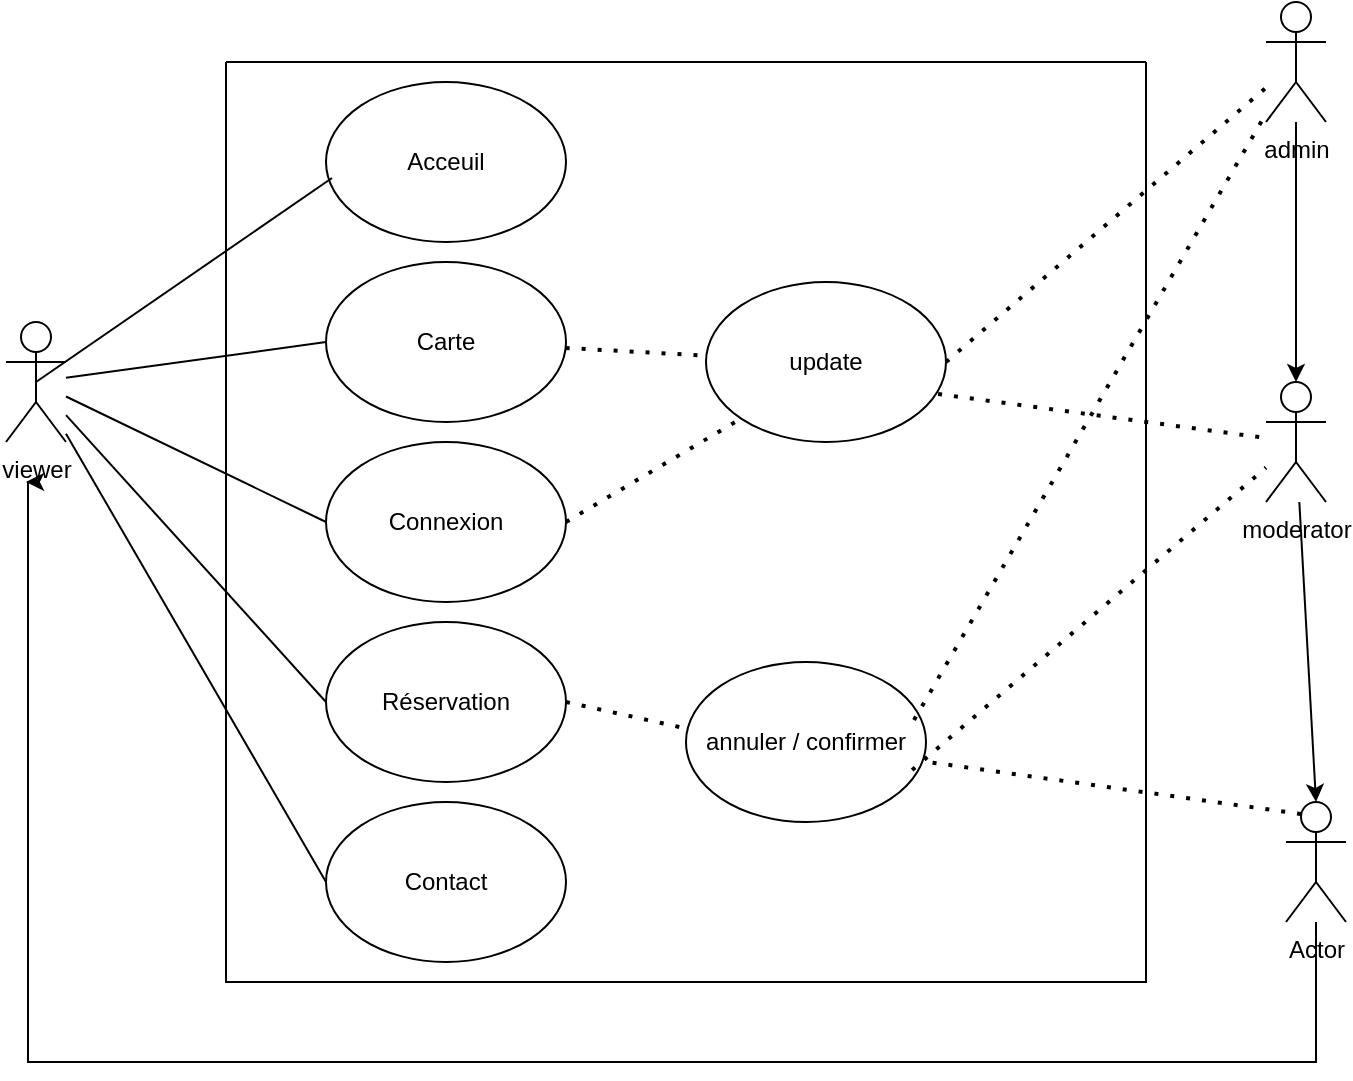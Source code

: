 <mxfile version="24.7.10">
  <diagram name="Page-1" id="XqG9J49oKm_DCmRyl4lg">
    <mxGraphModel dx="1434" dy="746" grid="1" gridSize="10" guides="1" tooltips="1" connect="1" arrows="1" fold="1" page="1" pageScale="1" pageWidth="827" pageHeight="1169" math="0" shadow="0">
      <root>
        <mxCell id="0" />
        <mxCell id="1" parent="0" />
        <mxCell id="uIOlqVOY48ZLax6x_tjt-5" value="" style="swimlane;startSize=0;" vertex="1" parent="1">
          <mxGeometry x="190" y="80" width="460" height="460" as="geometry" />
        </mxCell>
        <mxCell id="uIOlqVOY48ZLax6x_tjt-6" value="annuler / confirmer" style="ellipse;whiteSpace=wrap;html=1;" vertex="1" parent="uIOlqVOY48ZLax6x_tjt-5">
          <mxGeometry x="230" y="300" width="120" height="80" as="geometry" />
        </mxCell>
        <mxCell id="uIOlqVOY48ZLax6x_tjt-24" value="update" style="ellipse;whiteSpace=wrap;html=1;" vertex="1" parent="uIOlqVOY48ZLax6x_tjt-5">
          <mxGeometry x="240" y="110" width="120" height="80" as="geometry" />
        </mxCell>
        <mxCell id="uIOlqVOY48ZLax6x_tjt-4" value="Contact" style="ellipse;whiteSpace=wrap;html=1;" vertex="1" parent="uIOlqVOY48ZLax6x_tjt-5">
          <mxGeometry x="50" y="370" width="120" height="80" as="geometry" />
        </mxCell>
        <mxCell id="uIOlqVOY48ZLax6x_tjt-3" value="Réservation" style="ellipse;whiteSpace=wrap;html=1;" vertex="1" parent="uIOlqVOY48ZLax6x_tjt-5">
          <mxGeometry x="50" y="280" width="120" height="80" as="geometry" />
        </mxCell>
        <mxCell id="uIOlqVOY48ZLax6x_tjt-7" value="" style="endArrow=none;dashed=1;html=1;dashPattern=1 3;strokeWidth=2;rounded=0;exitX=1;exitY=0.5;exitDx=0;exitDy=0;entryX=-0.008;entryY=0.413;entryDx=0;entryDy=0;entryPerimeter=0;" edge="1" parent="uIOlqVOY48ZLax6x_tjt-5" source="uIOlqVOY48ZLax6x_tjt-3" target="uIOlqVOY48ZLax6x_tjt-6">
          <mxGeometry width="50" height="50" relative="1" as="geometry">
            <mxPoint x="200" y="330" as="sourcePoint" />
            <mxPoint x="250" y="280" as="targetPoint" />
          </mxGeometry>
        </mxCell>
        <mxCell id="uIOlqVOY48ZLax6x_tjt-27" value="Connexion" style="ellipse;whiteSpace=wrap;html=1;" vertex="1" parent="uIOlqVOY48ZLax6x_tjt-5">
          <mxGeometry x="50" y="190" width="120" height="80" as="geometry" />
        </mxCell>
        <mxCell id="uIOlqVOY48ZLax6x_tjt-1" value="Acceuil" style="ellipse;whiteSpace=wrap;html=1;" vertex="1" parent="uIOlqVOY48ZLax6x_tjt-5">
          <mxGeometry x="50" y="10" width="120" height="80" as="geometry" />
        </mxCell>
        <mxCell id="uIOlqVOY48ZLax6x_tjt-2" value="Carte" style="ellipse;whiteSpace=wrap;html=1;" vertex="1" parent="uIOlqVOY48ZLax6x_tjt-5">
          <mxGeometry x="50" y="100" width="120" height="80" as="geometry" />
        </mxCell>
        <mxCell id="uIOlqVOY48ZLax6x_tjt-23" value="" style="endArrow=none;dashed=1;html=1;dashPattern=1 3;strokeWidth=2;rounded=0;" edge="1" parent="uIOlqVOY48ZLax6x_tjt-5" source="uIOlqVOY48ZLax6x_tjt-2" target="uIOlqVOY48ZLax6x_tjt-24">
          <mxGeometry width="50" height="50" relative="1" as="geometry">
            <mxPoint x="200" y="330" as="sourcePoint" />
            <mxPoint x="250" y="280" as="targetPoint" />
          </mxGeometry>
        </mxCell>
        <mxCell id="uIOlqVOY48ZLax6x_tjt-32" value="" style="endArrow=none;dashed=1;html=1;dashPattern=1 3;strokeWidth=2;rounded=0;entryX=0;entryY=1;entryDx=0;entryDy=0;exitX=1;exitY=0.5;exitDx=0;exitDy=0;" edge="1" parent="uIOlqVOY48ZLax6x_tjt-5" source="uIOlqVOY48ZLax6x_tjt-27" target="uIOlqVOY48ZLax6x_tjt-24">
          <mxGeometry width="50" height="50" relative="1" as="geometry">
            <mxPoint x="200" y="330" as="sourcePoint" />
            <mxPoint x="250" y="280" as="targetPoint" />
          </mxGeometry>
        </mxCell>
        <mxCell id="uIOlqVOY48ZLax6x_tjt-8" value="moderator" style="shape=umlActor;verticalLabelPosition=bottom;verticalAlign=top;html=1;outlineConnect=0;" vertex="1" parent="1">
          <mxGeometry x="710" y="240" width="30" height="60" as="geometry" />
        </mxCell>
        <mxCell id="uIOlqVOY48ZLax6x_tjt-9" value="viewer" style="shape=umlActor;verticalLabelPosition=bottom;verticalAlign=top;html=1;outlineConnect=0;" vertex="1" parent="1">
          <mxGeometry x="80" y="210" width="30" height="60" as="geometry" />
        </mxCell>
        <mxCell id="uIOlqVOY48ZLax6x_tjt-10" value="" style="endArrow=none;html=1;rounded=0;entryX=0.025;entryY=0.6;entryDx=0;entryDy=0;entryPerimeter=0;exitX=0.5;exitY=0.5;exitDx=0;exitDy=0;exitPerimeter=0;" edge="1" parent="1" source="uIOlqVOY48ZLax6x_tjt-9" target="uIOlqVOY48ZLax6x_tjt-1">
          <mxGeometry width="50" height="50" relative="1" as="geometry">
            <mxPoint x="180" y="290" as="sourcePoint" />
            <mxPoint x="440" y="360" as="targetPoint" />
          </mxGeometry>
        </mxCell>
        <mxCell id="uIOlqVOY48ZLax6x_tjt-11" value="" style="endArrow=none;html=1;rounded=0;entryX=0;entryY=0.5;entryDx=0;entryDy=0;" edge="1" parent="1" source="uIOlqVOY48ZLax6x_tjt-9" target="uIOlqVOY48ZLax6x_tjt-2">
          <mxGeometry width="50" height="50" relative="1" as="geometry">
            <mxPoint x="390" y="410" as="sourcePoint" />
            <mxPoint x="440" y="360" as="targetPoint" />
          </mxGeometry>
        </mxCell>
        <mxCell id="uIOlqVOY48ZLax6x_tjt-12" value="" style="endArrow=none;html=1;rounded=0;entryX=0;entryY=0.5;entryDx=0;entryDy=0;" edge="1" parent="1" source="uIOlqVOY48ZLax6x_tjt-9" target="uIOlqVOY48ZLax6x_tjt-3">
          <mxGeometry width="50" height="50" relative="1" as="geometry">
            <mxPoint x="390" y="410" as="sourcePoint" />
            <mxPoint x="440" y="360" as="targetPoint" />
          </mxGeometry>
        </mxCell>
        <mxCell id="uIOlqVOY48ZLax6x_tjt-14" value="" style="endArrow=none;html=1;rounded=0;exitX=0;exitY=0.5;exitDx=0;exitDy=0;" edge="1" parent="1" source="uIOlqVOY48ZLax6x_tjt-4" target="uIOlqVOY48ZLax6x_tjt-9">
          <mxGeometry width="50" height="50" relative="1" as="geometry">
            <mxPoint x="390" y="410" as="sourcePoint" />
            <mxPoint x="440" y="360" as="targetPoint" />
          </mxGeometry>
        </mxCell>
        <mxCell id="uIOlqVOY48ZLax6x_tjt-15" value="Actor" style="shape=umlActor;verticalLabelPosition=bottom;verticalAlign=top;html=1;outlineConnect=0;" vertex="1" parent="1">
          <mxGeometry x="720" y="450" width="30" height="60" as="geometry" />
        </mxCell>
        <mxCell id="uIOlqVOY48ZLax6x_tjt-16" value="" style="endArrow=none;dashed=1;html=1;dashPattern=1 3;strokeWidth=2;rounded=0;entryX=1.008;entryY=0.625;entryDx=0;entryDy=0;entryPerimeter=0;exitX=0.25;exitY=0.1;exitDx=0;exitDy=0;exitPerimeter=0;" edge="1" parent="1" source="uIOlqVOY48ZLax6x_tjt-15" target="uIOlqVOY48ZLax6x_tjt-6">
          <mxGeometry width="50" height="50" relative="1" as="geometry">
            <mxPoint x="390" y="410" as="sourcePoint" />
            <mxPoint x="440" y="360" as="targetPoint" />
          </mxGeometry>
        </mxCell>
        <mxCell id="uIOlqVOY48ZLax6x_tjt-17" value="" style="endArrow=classic;html=1;rounded=0;edgeStyle=orthogonalEdgeStyle;" edge="1" parent="1" source="uIOlqVOY48ZLax6x_tjt-15">
          <mxGeometry width="50" height="50" relative="1" as="geometry">
            <mxPoint x="430" y="620.815" as="sourcePoint" />
            <mxPoint x="90" y="290.005" as="targetPoint" />
            <Array as="points">
              <mxPoint x="735" y="580" />
              <mxPoint x="91" y="580" />
            </Array>
          </mxGeometry>
        </mxCell>
        <mxCell id="uIOlqVOY48ZLax6x_tjt-20" value="admin" style="shape=umlActor;verticalLabelPosition=bottom;verticalAlign=top;html=1;outlineConnect=0;" vertex="1" parent="1">
          <mxGeometry x="710" y="50" width="30" height="60" as="geometry" />
        </mxCell>
        <mxCell id="uIOlqVOY48ZLax6x_tjt-22" value="" style="endArrow=classic;html=1;rounded=0;entryX=0.5;entryY=0;entryDx=0;entryDy=0;entryPerimeter=0;" edge="1" parent="1" source="uIOlqVOY48ZLax6x_tjt-20" target="uIOlqVOY48ZLax6x_tjt-8">
          <mxGeometry width="50" height="50" relative="1" as="geometry">
            <mxPoint x="390" y="410" as="sourcePoint" />
            <mxPoint x="440" y="360" as="targetPoint" />
          </mxGeometry>
        </mxCell>
        <mxCell id="uIOlqVOY48ZLax6x_tjt-26" value="" style="endArrow=none;dashed=1;html=1;dashPattern=1 3;strokeWidth=2;rounded=0;exitX=1;exitY=0.5;exitDx=0;exitDy=0;" edge="1" parent="1" source="uIOlqVOY48ZLax6x_tjt-24" target="uIOlqVOY48ZLax6x_tjt-20">
          <mxGeometry width="50" height="50" relative="1" as="geometry">
            <mxPoint x="390" y="410" as="sourcePoint" />
            <mxPoint x="440" y="360" as="targetPoint" />
          </mxGeometry>
        </mxCell>
        <mxCell id="uIOlqVOY48ZLax6x_tjt-28" value="" style="endArrow=classic;html=1;rounded=0;entryX=0.5;entryY=0;entryDx=0;entryDy=0;entryPerimeter=0;" edge="1" parent="1" source="uIOlqVOY48ZLax6x_tjt-8" target="uIOlqVOY48ZLax6x_tjt-15">
          <mxGeometry width="50" height="50" relative="1" as="geometry">
            <mxPoint x="390" y="410" as="sourcePoint" />
            <mxPoint x="440" y="360" as="targetPoint" />
          </mxGeometry>
        </mxCell>
        <mxCell id="uIOlqVOY48ZLax6x_tjt-29" value="" style="endArrow=none;dashed=1;html=1;dashPattern=1 3;strokeWidth=2;rounded=0;exitX=0.942;exitY=0.675;exitDx=0;exitDy=0;exitPerimeter=0;" edge="1" parent="1" source="uIOlqVOY48ZLax6x_tjt-6" target="uIOlqVOY48ZLax6x_tjt-8">
          <mxGeometry width="50" height="50" relative="1" as="geometry">
            <mxPoint x="390" y="410" as="sourcePoint" />
            <mxPoint x="440" y="360" as="targetPoint" />
          </mxGeometry>
        </mxCell>
        <mxCell id="uIOlqVOY48ZLax6x_tjt-30" value="" style="endArrow=none;dashed=1;html=1;dashPattern=1 3;strokeWidth=2;rounded=0;exitX=0.95;exitY=0.363;exitDx=0;exitDy=0;exitPerimeter=0;" edge="1" parent="1" source="uIOlqVOY48ZLax6x_tjt-6" target="uIOlqVOY48ZLax6x_tjt-20">
          <mxGeometry width="50" height="50" relative="1" as="geometry">
            <mxPoint x="390" y="410" as="sourcePoint" />
            <mxPoint x="440" y="360" as="targetPoint" />
          </mxGeometry>
        </mxCell>
        <mxCell id="uIOlqVOY48ZLax6x_tjt-31" value="" style="endArrow=none;dashed=1;html=1;dashPattern=1 3;strokeWidth=2;rounded=0;exitX=0.967;exitY=0.7;exitDx=0;exitDy=0;exitPerimeter=0;" edge="1" parent="1" source="uIOlqVOY48ZLax6x_tjt-24" target="uIOlqVOY48ZLax6x_tjt-8">
          <mxGeometry width="50" height="50" relative="1" as="geometry">
            <mxPoint x="390" y="410" as="sourcePoint" />
            <mxPoint x="440" y="360" as="targetPoint" />
          </mxGeometry>
        </mxCell>
        <mxCell id="uIOlqVOY48ZLax6x_tjt-33" value="" style="endArrow=none;html=1;rounded=0;entryX=0;entryY=0.5;entryDx=0;entryDy=0;" edge="1" parent="1" source="uIOlqVOY48ZLax6x_tjt-9" target="uIOlqVOY48ZLax6x_tjt-27">
          <mxGeometry width="50" height="50" relative="1" as="geometry">
            <mxPoint x="390" y="410" as="sourcePoint" />
            <mxPoint x="440" y="360" as="targetPoint" />
          </mxGeometry>
        </mxCell>
      </root>
    </mxGraphModel>
  </diagram>
</mxfile>
